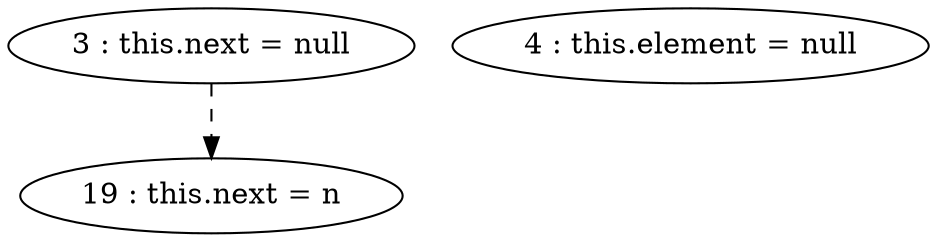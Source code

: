 digraph G {
"3 : this.next = null"
"3 : this.next = null" -> "19 : this.next = n" [style=dashed]
"4 : this.element = null"
"19 : this.next = n"
}